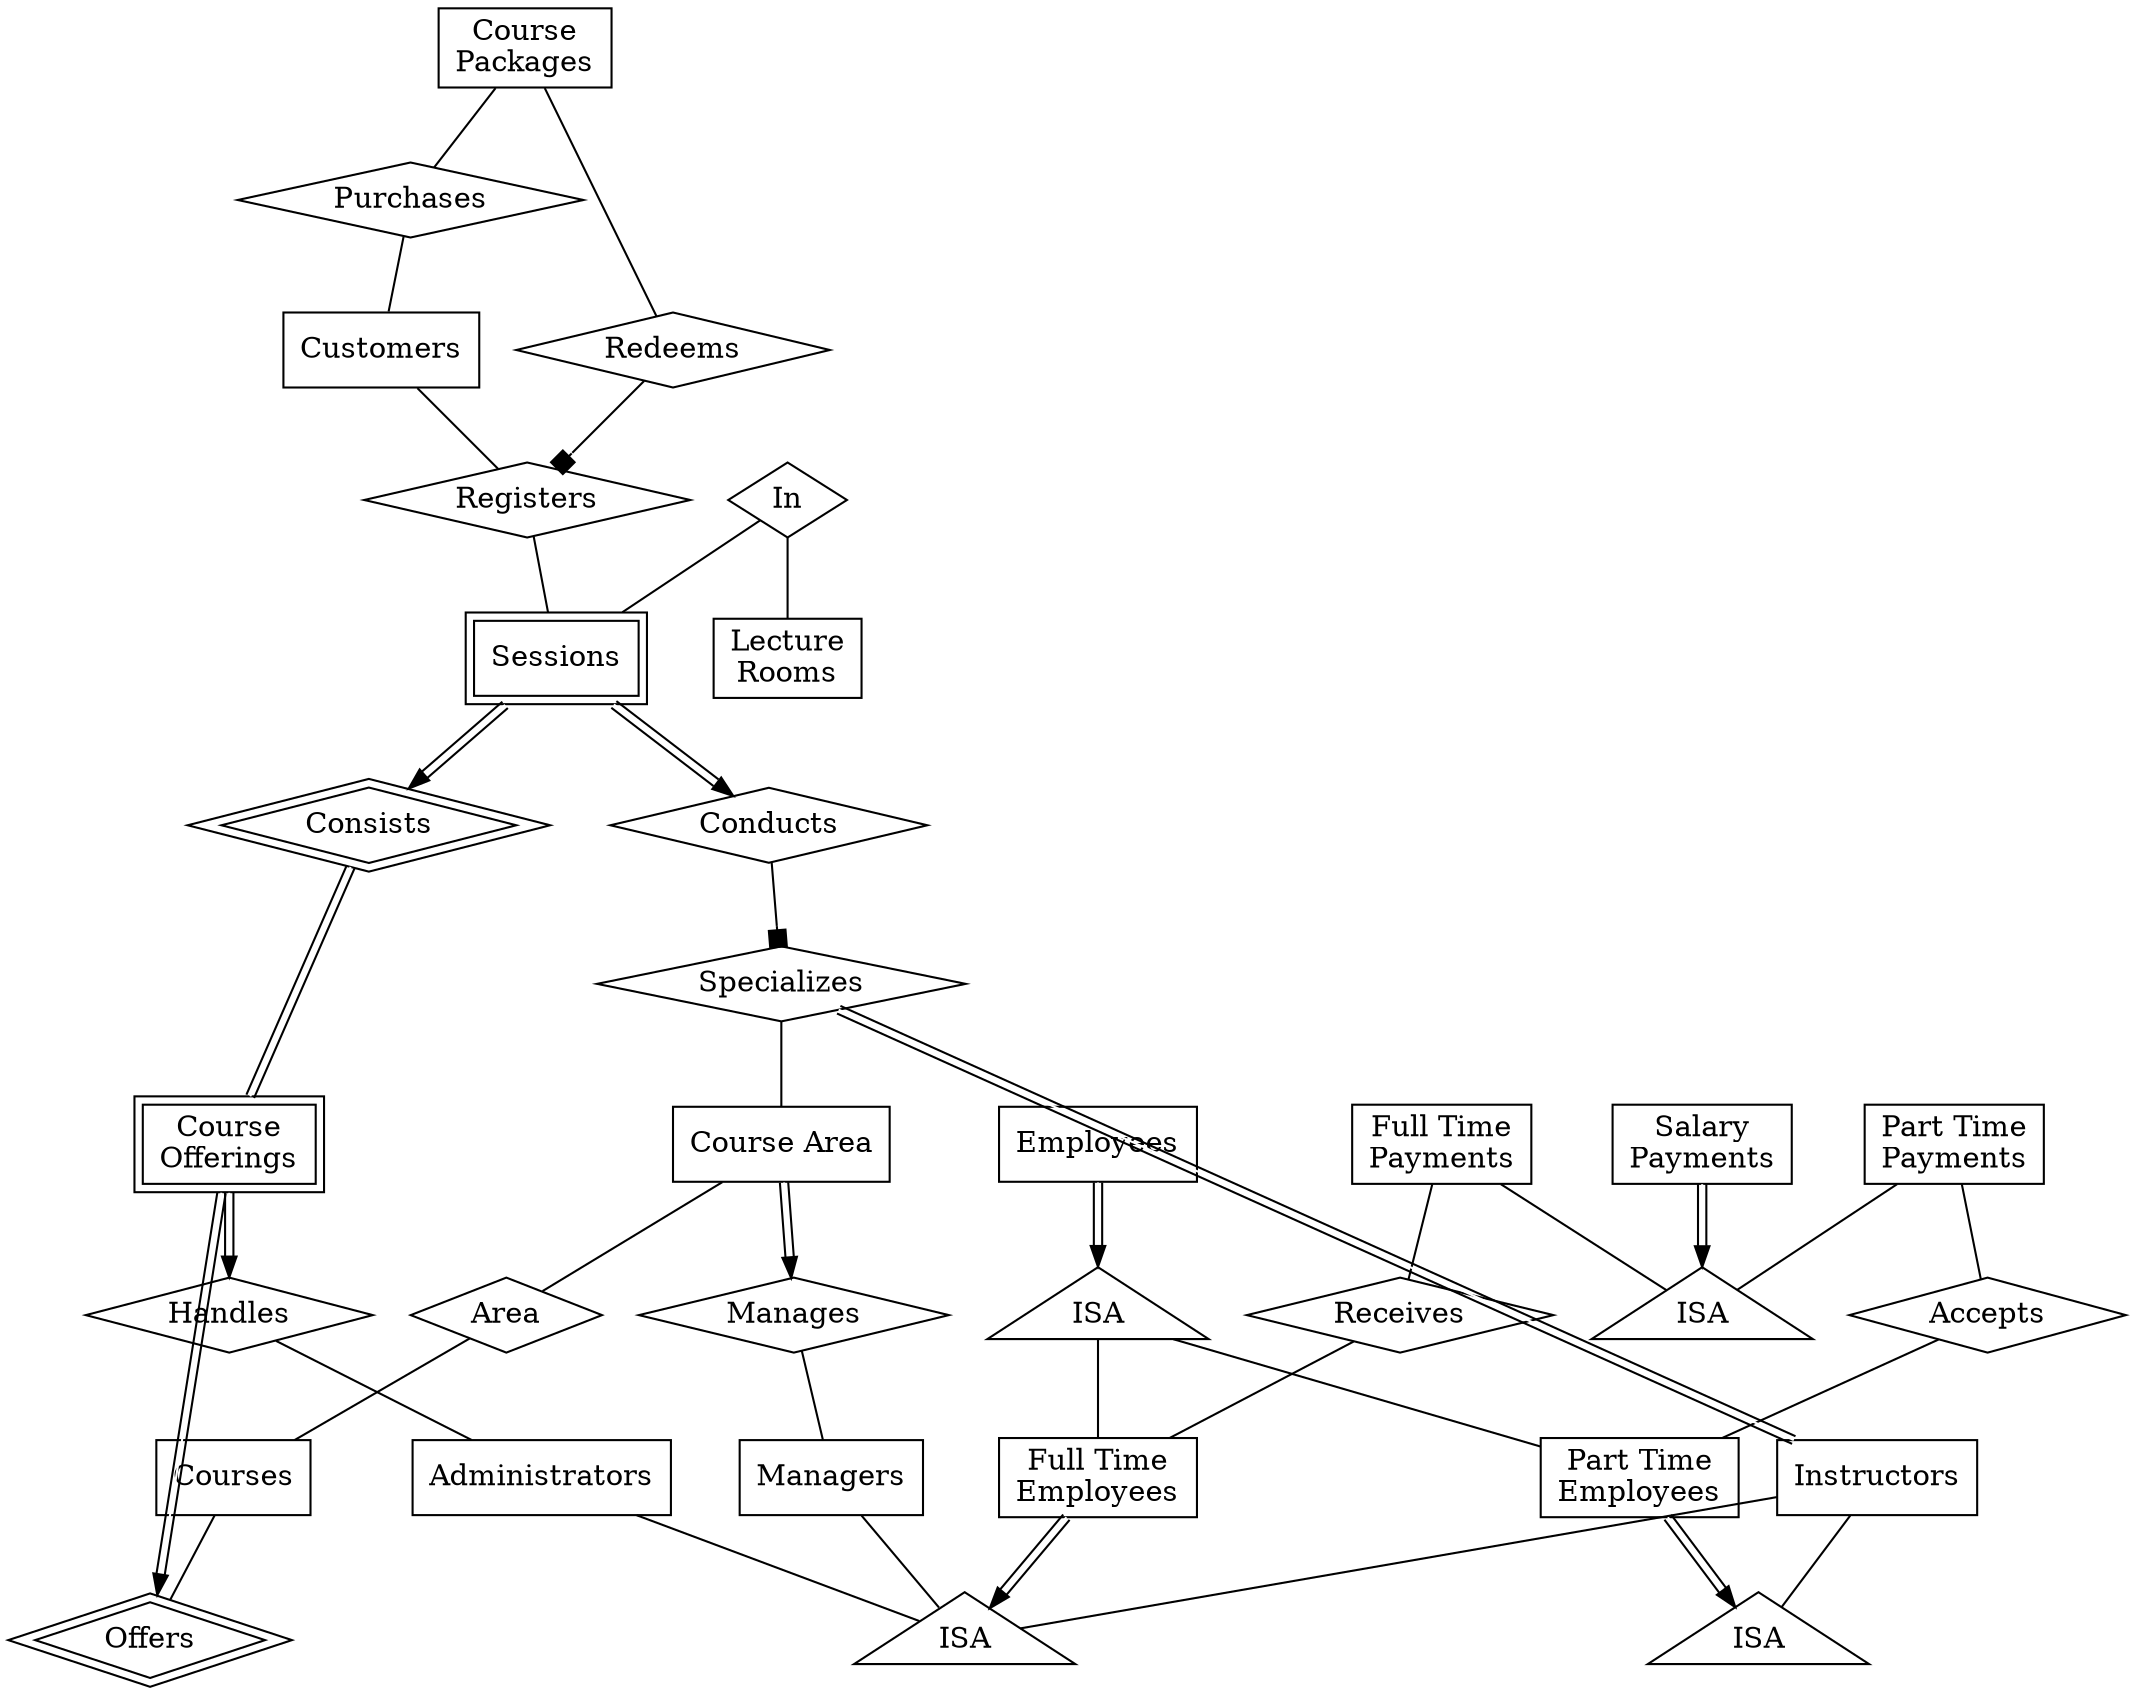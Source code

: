 digraph project {
    newrank=true;
	overlap=false;
	splines=false;

    // Courses
    node [shape=box]; Courses;
    // node [shape=ellipse]; courseId;
    // node [shape=ellipse]; title;
    // node [shape=ellipse]; description;
    // node [shape=ellipse]; courseArea;
    // node [shape=ellipse]; duration;
    // Courses -> courseId [dir=none]; 
    // Courses -> title [dir=none];
    // Courses -> description [dir=none];
    // Courses -> courseArea [dir=none];
    // Courses -> duration [dir=none];
    //

    // Offers
    node [shape=diamond]; Offers [peripheries=2];
    //

    Courses -> Offers [dir=none];

    // Course Offerings
    node [shape=box]; CO [label="Course\nOfferings"] [peripheries=2];
    // node [shape=ellipse]; fees;
    // node [shape=ellipse]; targetNumber;
    // node [shape=ellipse]; launchDate;
    // node [shape=ellipse]; deadline;
    // CO -> fees [dir=none];
    // CO -> targetNumber [dir=none];
    // CO -> launchDate [dir=none];
    // CO -> deadline [dir=none];
    //

    CO -> Offers [color="black:white:black"];

    // Consists
    node [shape=diamond]; Consists [peripheries=2];
    //

    Consists -> CO [dir=none] [color="black:white:black"];

    // Sessions
    node [shape=box]; Sessions [peripheries=2];
    // node [shape=ellipse]; sessionNumber;
    // node [shape=ellipse]; day;
    // node [shape=ellipse]; time;
    // Sessions -> sessionNumber [dir=none];
    // Sessions -> day [dir=none];
    // Sessions -> time [dir=none];
    //

    Sessions -> Consists [color="black:white:black"];

    // In
    node [shape=diamond]; In;
    //

    In -> Sessions [dir=none];

    // Lecture Rooms
    node [shape=box]; LR [label="Lecture\nRooms"];
    // node [shape=ellipse]; roomId;
    // node [shape=ellipse]; floor;
    // node [shape=ellipse]; roomNumber;
    // node [shape=ellipse]; maxCapacity;
    // LR -> roomId [dir=none];
    // LR -> floor [dir=none];
    // LR -> roomNumber [dir=none];
    // LR -> maxCapacity [dir=none];
    //

    In -> LR [dir=none];

    // Registers
    node [shape=diamond]; Registers;
    //

    Registers -> Sessions [dir=none];

    // Customers
    node [shape=box]; Customers;
    // node [shape=ellipse]; cid [label = "customerId"];
    // node [shape=ellipse]; name;
    // node [shape=ellipse]; address;
    // node [shape=ellipse]; contactNumber;
    // node [shape=ellipse]; email;
    // Customers -> cid [dir=none]; 
    // Customers -> name [dir=none]; 
    // Customers -> address [dir=none];
    // Customers -> contactNumber [dir=none];
    // Customers -> email [dir=none];
    //

    Customers -> Registers [dir=none];

    // Purchase
    node [shape=diamond] Purchases; 
    //

    Purchases -> Customers [dir=none];

    // Course Packages
    node [shape=box]; CP [label="Course\nPackages"];
    // node [shape=ellipse]; packageId;
    // node [shape=ellipse]; cpname [label="name"];
    // node [shape=ellipse]; noFreeSessions;
    // node [shape=ellipse]; startDate;
    // node [shape=ellipse]; endDate;
    // node [shape=ellipse]; price; 
    // CP -> packageId [dir=none];
    // CP -> cpname [dir=none];
    // CP -> noFreeSessions [dir=none];
    // CP -> startDate [dir=none];
    // CP -> endDate [dir=none];
    // CP -> price [dir=none];
    //

    CP -> Purchases [dir=none];

    // Redeems
    node [shape=diamond]; Redeems;
    //

    CP -> Redeems [dir=none];

    Redeems -> Registers [arrowhead=box];

    // Employees
    node [shape=box]; Employees;
    // node [shape=ellipse]; employeeId;
    // node [shape=ellipse]; ename [label="name"];
    // node [shape=ellipse]; employeeAddress [label="address"];
    // node [shape=ellipse]; employeeContactNumber [label="contactNumber"];
    // node [shape=ellipse]; dateJoined;
    // node [shape=ellipse]; dateDeparted;
    // Employees -> employeeId [dir=none];
    // Employees -> ename [dir=none];
    // Employees -> employeeAddress [dir=none];
    // Employees -> employeeContactNumber [dir=none];
    // Employees -> dateJoined [dir=none];
    // Employees -> dateDeparted [dir=none];
    //

    node [style="",shape=triangle]; isa_Employee_1 [label="ISA"];

    Employees -> isa_Employee_1 [color="black:white:black"];

    // Full Time Employees
    node [shape=box]; FTE [label="Full Time\nEmployees"];
    // node [shape=ellipse]; monthlySalary;
    // FTE -> monthlySalary [dir=none];
    //

    isa_Employee_1 -> FTE [dir=none];

    // Part Time Employees
    node [shape=box]; PTE [label="Part Time\nEmployees"];
    // node [shape=ellipse]; hourlyRate;
    // PTE -> hourlyRate [dir=none];
    //

    isa_Employee_1 -> PTE [dir=none];

    node [style="",shape=triangle]; isa_FTE_1 [label="ISA"];
    node [style="",shape=triangle]; isa_PTE_1 [label="ISA"];

    FTE -> isa_FTE_1 [color="black:white:black"];
    PTE -> isa_PTE_1 [color="black:white:black"];

    // Administrators
    node [shape=box]; Administrators;
    //

    Administrators -> isa_FTE_1 [dir=none];

    // Instructors
    node [shape=box]; Instructors;
    // node [shape=ellipse]; iCourseArea [label="courseArea"];
    // Instructors -> iCourseArea [dir=none];
    //

    Instructors -> isa_FTE_1 [dir=none];
    Instructors -> isa_PTE_1 [dir=none];

    // Managers
    node [shape=box]; Managers;
    //

    Managers -> isa_FTE_1 [dir=none];

    // Conducts
    node [shape=diamond]; Conducts;
    //

    Sessions -> Conducts [color="black:white:black"];

    // Salary Payments
    node [shape=box]; SP [label="Salary\nPayments"];
    // node [shape=ellipse]; spdate [label="date"];
    // node [shape=ellipse]; noWorkDays;
    // SP -> spdate [dir=none];
    // SP -> noWorkDays [dir=none];
    //

    node [style="",shape=triangle]; isa_SP_1 [label="ISA"];
    SP -> isa_SP_1 [color="black:white:black"];

    // Full Time Payments
    node [shape=box]; FTP [label="Full Time\nPayments"];
    // node [shape=ellipse]; salary;
    // FTP -> salary [dir=none];
    //

    FTP -> isa_SP_1 [dir=none];

    // Part Time Salary Payments
    node [shape=box]; PTP [label="Part Time\nPayments"];
    // node [shape=ellipse]; amount;
    // PTP -> amount [dir=none];
    //

    PTP -> isa_SP_1 [dir=none];

    node [shape=diamond]; Receives;
    node [shape=diamond]; Accepts;

    FTP -> Receives [dir=none];
    Receives -> FTE [dir=none];
    PTP -> Accepts [dir=none];
    Accepts -> PTE [dir=none];

    // Area
    node [shape=diamond]; Area;
    //

    Area -> Courses [dir=none];

    // Course Area
    node [shape=box]; CA [label="Course Area"];
    //

    CA -> Area [dir=none];

    // Specializes
    node [shape=diamond]; Specializes;
    //

    Specializes -> CA [dir=none];
    Specializes -> Instructors [color="black:white:black"] [dir=none];
    Conducts -> Specializes [arrowhead=box];
    
    // Handles
    node [shape=diamond]; Handles;
    //

    CO -> Handles [color="black:white:black"];
    Handles -> Administrators [dir=none];

    // Manages
    node [shape=diamond]; Manages;
    //

    CA -> Manages [color="black:white:black"];
    Manages -> Managers [dir=none];

    // end
    //
    
}